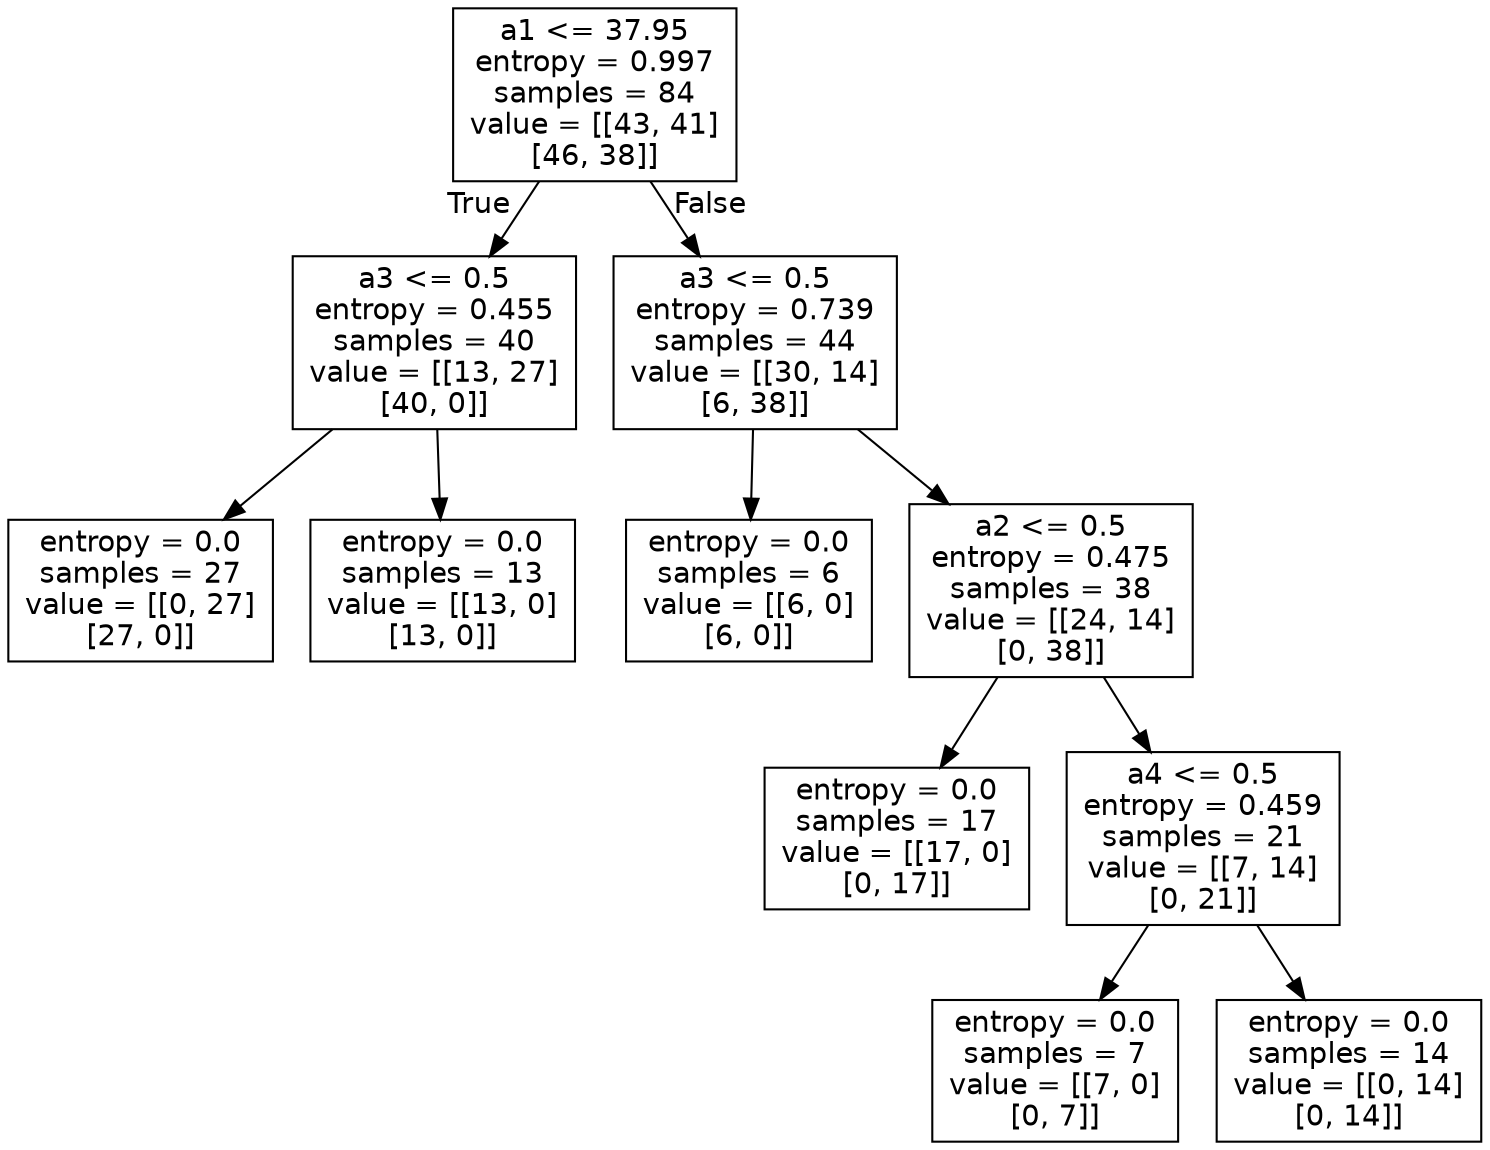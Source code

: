 digraph Tree {
node [shape=box, fontname="helvetica"] ;
edge [fontname="helvetica"] ;
0 [label="a1 <= 37.95\nentropy = 0.997\nsamples = 84\nvalue = [[43, 41]\n[46, 38]]"] ;
1 [label="a3 <= 0.5\nentropy = 0.455\nsamples = 40\nvalue = [[13, 27]\n[40, 0]]"] ;
0 -> 1 [labeldistance=2.5, labelangle=45, headlabel="True"] ;
2 [label="entropy = 0.0\nsamples = 27\nvalue = [[0, 27]\n[27, 0]]"] ;
1 -> 2 ;
3 [label="entropy = 0.0\nsamples = 13\nvalue = [[13, 0]\n[13, 0]]"] ;
1 -> 3 ;
4 [label="a3 <= 0.5\nentropy = 0.739\nsamples = 44\nvalue = [[30, 14]\n[6, 38]]"] ;
0 -> 4 [labeldistance=2.5, labelangle=-45, headlabel="False"] ;
5 [label="entropy = 0.0\nsamples = 6\nvalue = [[6, 0]\n[6, 0]]"] ;
4 -> 5 ;
6 [label="a2 <= 0.5\nentropy = 0.475\nsamples = 38\nvalue = [[24, 14]\n[0, 38]]"] ;
4 -> 6 ;
7 [label="entropy = 0.0\nsamples = 17\nvalue = [[17, 0]\n[0, 17]]"] ;
6 -> 7 ;
8 [label="a4 <= 0.5\nentropy = 0.459\nsamples = 21\nvalue = [[7, 14]\n[0, 21]]"] ;
6 -> 8 ;
9 [label="entropy = 0.0\nsamples = 7\nvalue = [[7, 0]\n[0, 7]]"] ;
8 -> 9 ;
10 [label="entropy = 0.0\nsamples = 14\nvalue = [[0, 14]\n[0, 14]]"] ;
8 -> 10 ;
}